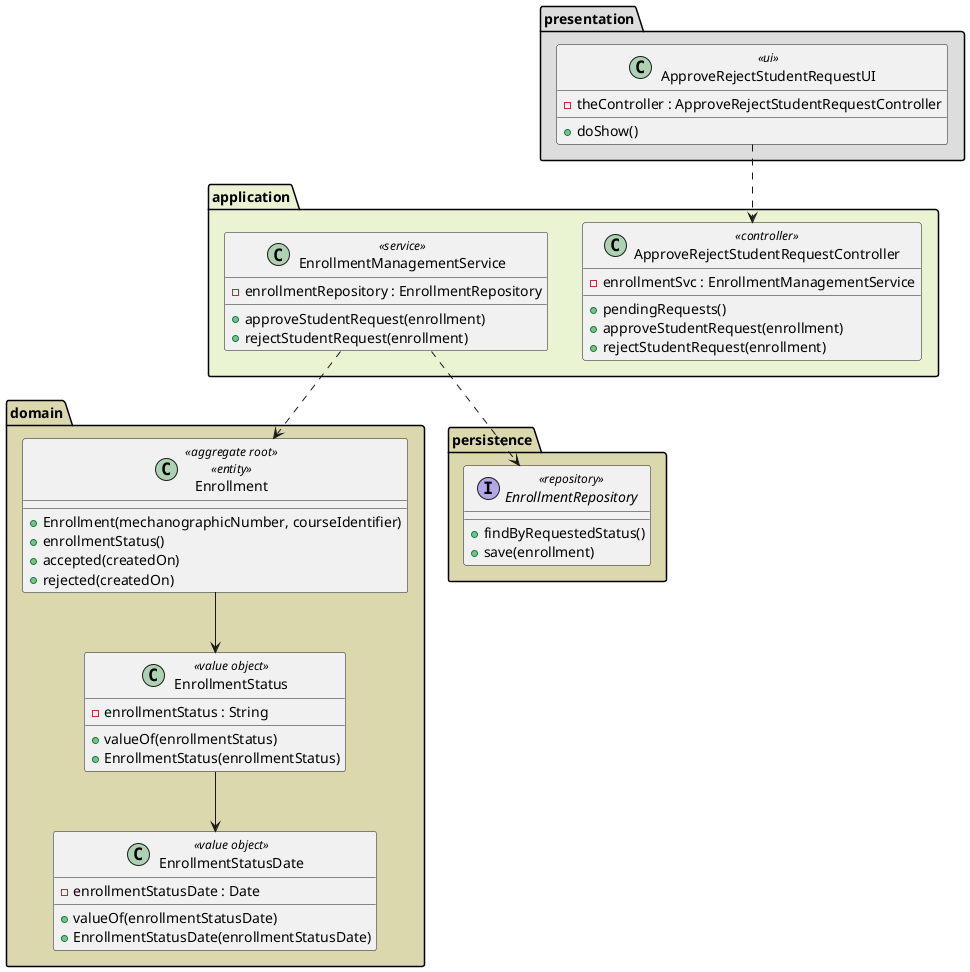 @startuml
'https://plantuml.com/class-diagram

package "presentation" #DDDDDD{
    class ApproveRejectStudentRequestUI <<ui>>{
    - theController : ApproveRejectStudentRequestController
    + doShow()
    }
}


package "domain" #dbd8ae{
    class Enrollment <<aggregate root>> <<entity>>{
    + Enrollment(mechanographicNumber, courseIdentifier)
    + enrollmentStatus()
    + accepted(createdOn)
    + rejected(createdOn)
    }

    class EnrollmentStatus <<value object>>{
    - enrollmentStatus : String
    + valueOf(enrollmentStatus)
    + EnrollmentStatus(enrollmentStatus)
    }

    class EnrollmentStatusDate <<value object>>{
    - enrollmentStatusDate : Date
    + valueOf(enrollmentStatusDate)
    + EnrollmentStatusDate(enrollmentStatusDate)
    }
}

package "persistence" #dbd8ae{

    interface EnrollmentRepository <<repository>>{
     +findByRequestedStatus()
     + save(enrollment)

    }

}

package "application" #eaf4d3{
 class ApproveRejectStudentRequestController <<controller>>{
    - enrollmentSvc : EnrollmentManagementService
    + pendingRequests()
    + approveStudentRequest(enrollment)
    + rejectStudentRequest(enrollment)
    }

 class EnrollmentManagementService <<service>>{
    - enrollmentRepository : EnrollmentRepository
     + approveStudentRequest(enrollment)
     + rejectStudentRequest(enrollment)
    }
}

ApproveRejectStudentRequestUI .-> ApproveRejectStudentRequestController


EnrollmentManagementService .-> EnrollmentRepository
Enrollment --> EnrollmentStatus
EnrollmentStatus --> EnrollmentStatusDate
EnrollmentManagementService ..> Enrollment



@enduml
